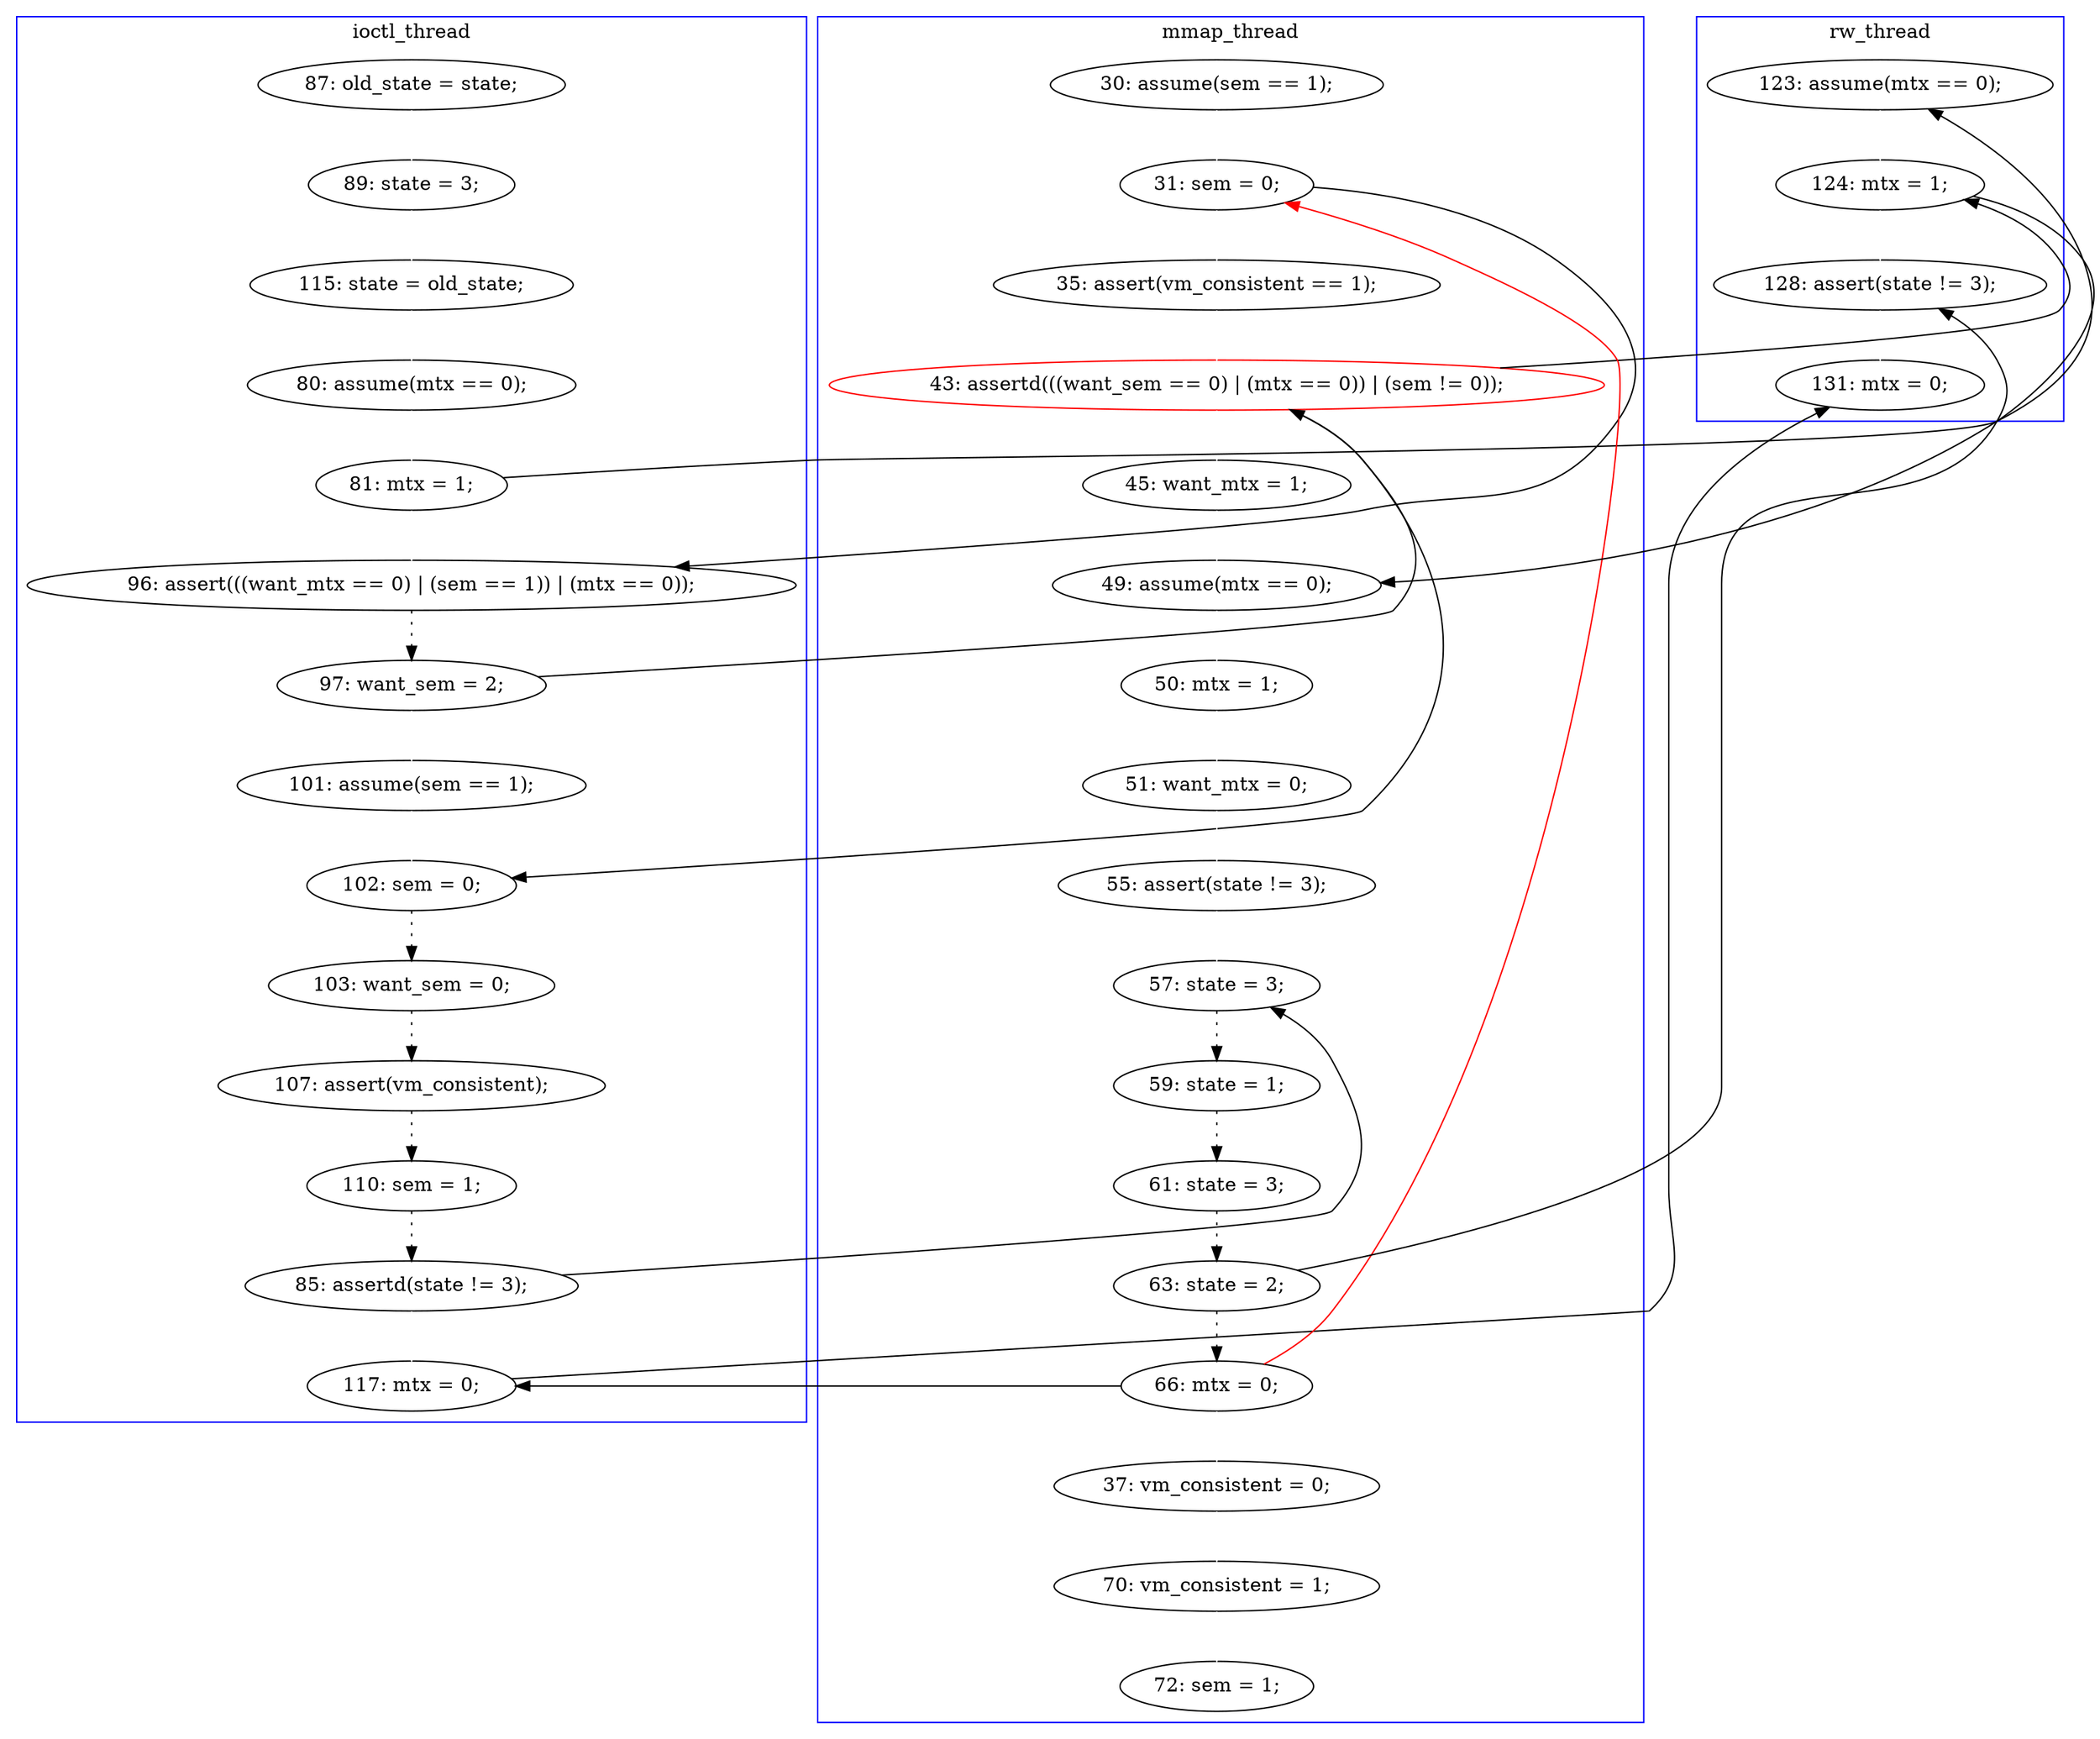 digraph Counterexample {
	12 -> 14 [color = white, style = solid]
	49 -> 55 [color = white, style = solid]
	17 -> 18 [color = white, style = solid]
	25 -> 32 [color = white, style = solid]
	18 -> 19 [color = white, style = solid]
	32 -> 35 [color = white, style = solid]
	24 -> 26 [color = white, style = solid]
	48 -> 55 [color = black, style = solid, constraint = false]
	16 -> 22 [color = black, style = solid, constraint = false]
	44 -> 16 [color = red, style = solid, constraint = false]
	38 -> 40 [color = white, style = solid]
	23 -> 25 [color = white, style = solid]
	34 -> 35 [color = black, style = solid, constraint = false]
	24 -> 25 [color = black, style = solid, constraint = false]
	35 -> 36 [color = white, style = solid]
	37 -> 38 [color = white, style = solid]
	25 -> 34 [color = black, style = solid, constraint = false]
	39 -> 40 [color = black, style = solid, constraint = false]
	36 -> 37 [color = white, style = solid]
	45 -> 46 [color = white, style = solid]
	46 -> 47 [color = white, style = solid]
	27 -> 28 [color = black, style = dotted]
	19 -> 33 [color = black, style = solid, constraint = false]
	43 -> 49 [color = black, style = solid, constraint = false]
	34 -> 49 [color = white, style = solid]
	41 -> 42 [color = black, style = dotted]
	25 -> 27 [color = black, style = solid, constraint = false]
	28 -> 29 [color = black, style = dotted]
	22 -> 24 [color = black, style = dotted]
	16 -> 23 [color = white, style = solid]
	19 -> 22 [color = white, style = solid]
	15 -> 16 [color = white, style = solid]
	42 -> 43 [color = black, style = dotted]
	44 -> 48 [color = black, style = solid, constraint = false]
	39 -> 48 [color = white, style = solid]
	14 -> 17 [color = white, style = solid]
	43 -> 44 [color = black, style = dotted]
	26 -> 27 [color = white, style = solid]
	40 -> 41 [color = black, style = dotted]
	30 -> 39 [color = black, style = dotted]
	44 -> 45 [color = white, style = solid]
	33 -> 34 [color = white, style = solid]
	29 -> 30 [color = black, style = dotted]
	subgraph cluster3 {
		label = rw_thread
		color = blue
		55  [label = "131: mtx = 0;"]
		34  [label = "124: mtx = 1;"]
		49  [label = "128: assert(state != 3);"]
		33  [label = "123: assume(mtx == 0);"]
	}
	subgraph cluster2 {
		label = ioctl_thread
		color = blue
		27  [label = "102: sem = 0;"]
		39  [label = "85: assertd(state != 3);"]
		17  [label = "115: state = old_state;"]
		26  [label = "101: assume(sem == 1);"]
		22  [label = "96: assert(((want_mtx == 0) | (sem == 1)) | (mtx == 0));"]
		12  [label = "87: old_state = state;"]
		28  [label = "103: want_sem = 0;"]
		30  [label = "110: sem = 1;"]
		48  [label = "117: mtx = 0;"]
		29  [label = "107: assert(vm_consistent);"]
		24  [label = "97: want_sem = 2;"]
		19  [label = "81: mtx = 1;"]
		18  [label = "80: assume(mtx == 0);"]
		14  [label = "89: state = 3;"]
	}
	subgraph cluster1 {
		label = mmap_thread
		color = blue
		16  [label = "31: sem = 0;"]
		32  [label = "45: want_mtx = 1;"]
		23  [label = "35: assert(vm_consistent == 1);"]
		38  [label = "55: assert(state != 3);"]
		15  [label = "30: assume(sem == 1);"]
		47  [label = "72: sem = 1;"]
		44  [label = "66: mtx = 0;"]
		41  [label = "59: state = 1;"]
		45  [label = "37: vm_consistent = 0;"]
		35  [label = "49: assume(mtx == 0);"]
		42  [label = "61: state = 3;"]
		40  [label = "57: state = 3;"]
		36  [label = "50: mtx = 1;"]
		25  [label = "43: assertd(((want_sem == 0) | (mtx == 0)) | (sem != 0));", color = red]
		46  [label = "70: vm_consistent = 1;"]
		43  [label = "63: state = 2;"]
		37  [label = "51: want_mtx = 0;"]
	}
}